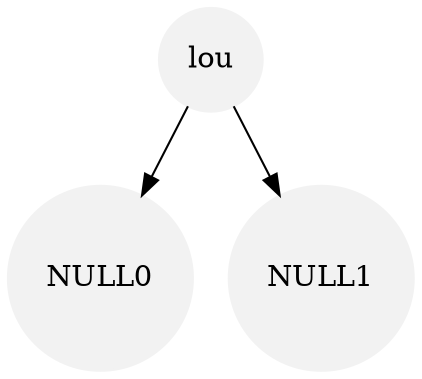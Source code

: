 digraph G{
node[shape=circle, style=filled, color = Gray95];
edge[color =black]
lou->NULL0
lou->NULL1
}